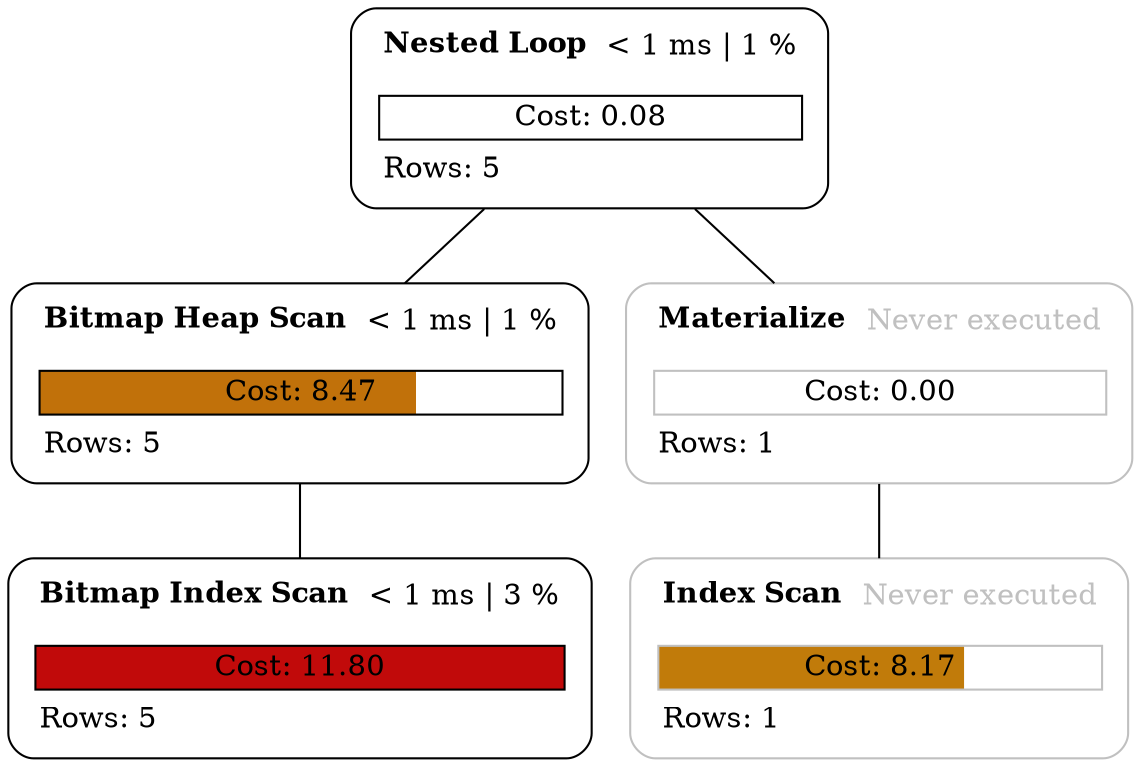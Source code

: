 graph explain {
    node0[label=<<table border="0" cellborder="0" cellspacing="5"><tr><td align="left"><b>Nested Loop</b></td><td>&lt; 1 ms | 1 %</td></tr><tr><td colspan="2" align="left"></td></tr><tr><td colspan="2" border="1" >Cost: 0.08</td></tr><tr><td colspan="2" align="left">Rows: 5</td></tr></table>>][style="rounded"][shape="box"];
    node1[label=<<table border="0" cellborder="0" cellspacing="5"><tr><td align="left"><b>Bitmap Heap Scan</b></td><td>&lt; 1 ms | 1 %</td></tr><tr><td colspan="2" align="left"></td></tr><tr><td colspan="2" border="1" bgcolor="#c1710a;0.72:white">Cost: 8.47</td></tr><tr><td colspan="2" align="left">Rows: 5</td></tr></table>>][style="rounded"][shape="box"];
    node2[label=<<table border="0" cellborder="0" cellspacing="5"><tr><td align="left"><b>Bitmap Index Scan</b></td><td>&lt; 1 ms | 3 %</td></tr><tr><td colspan="2" align="left"></td></tr><tr><td colspan="2" border="1" bgcolor="#c10a0a">Cost: 11.80</td></tr><tr><td colspan="2" align="left">Rows: 5</td></tr></table>>][style="rounded"][shape="box"];
    node3[label=<<table border="0" cellborder="0" cellspacing="5"><tr><td align="left"><b>Materialize</b></td><td><font color="gray">Never executed</font></td></tr><tr><td colspan="2" align="left"></td></tr><tr><td colspan="2" border="1" >Cost: 0.00</td></tr><tr><td colspan="2" align="left">Rows: 1</td></tr></table>>][style="rounded"][color="gray"][shape="box"];
    node4[label=<<table border="0" cellborder="0" cellspacing="5"><tr><td align="left"><b>Index Scan</b></td><td><font color="gray">Never executed</font></td></tr><tr><td colspan="2" align="left"></td></tr><tr><td colspan="2" border="1" bgcolor="#c17b0a;0.69:white">Cost: 8.17</td></tr><tr><td colspan="2" align="left">Rows: 1</td></tr></table>>][style="rounded"][color="gray"][shape="box"];
    node0 -- node1[label=""];
    node1 -- node2[label=""];
    node0 -- node3[label=""];
    node3 -- node4[label=""];
}
